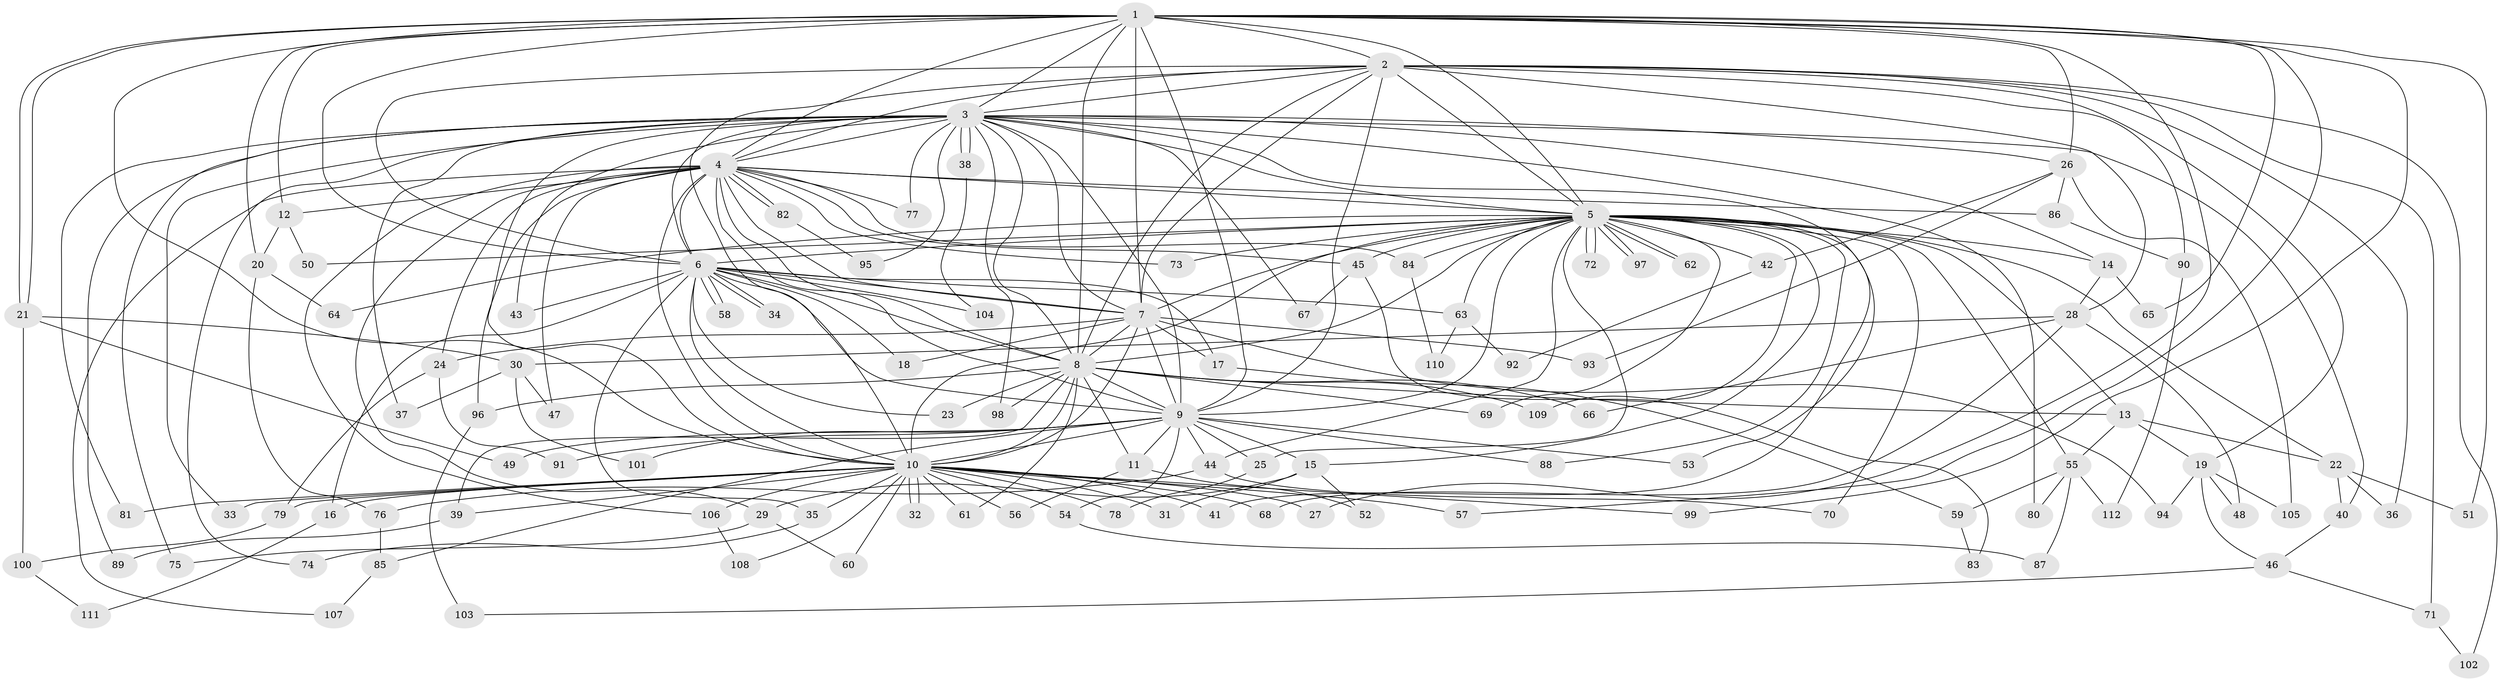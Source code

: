 // coarse degree distribution, {36: 0.014925373134328358, 3: 0.04477611940298507, 4: 0.07462686567164178, 2: 0.5671641791044776, 1: 0.19402985074626866, 28: 0.014925373134328358, 8: 0.014925373134328358, 6: 0.029850746268656716, 12: 0.014925373134328358, 5: 0.014925373134328358, 19: 0.014925373134328358}
// Generated by graph-tools (version 1.1) at 2025/47/03/04/25 21:47:51]
// undirected, 112 vertices, 249 edges
graph export_dot {
graph [start="1"]
  node [color=gray90,style=filled];
  1;
  2;
  3;
  4;
  5;
  6;
  7;
  8;
  9;
  10;
  11;
  12;
  13;
  14;
  15;
  16;
  17;
  18;
  19;
  20;
  21;
  22;
  23;
  24;
  25;
  26;
  27;
  28;
  29;
  30;
  31;
  32;
  33;
  34;
  35;
  36;
  37;
  38;
  39;
  40;
  41;
  42;
  43;
  44;
  45;
  46;
  47;
  48;
  49;
  50;
  51;
  52;
  53;
  54;
  55;
  56;
  57;
  58;
  59;
  60;
  61;
  62;
  63;
  64;
  65;
  66;
  67;
  68;
  69;
  70;
  71;
  72;
  73;
  74;
  75;
  76;
  77;
  78;
  79;
  80;
  81;
  82;
  83;
  84;
  85;
  86;
  87;
  88;
  89;
  90;
  91;
  92;
  93;
  94;
  95;
  96;
  97;
  98;
  99;
  100;
  101;
  102;
  103;
  104;
  105;
  106;
  107;
  108;
  109;
  110;
  111;
  112;
  1 -- 2;
  1 -- 3;
  1 -- 4;
  1 -- 5;
  1 -- 6;
  1 -- 7;
  1 -- 8;
  1 -- 9;
  1 -- 10;
  1 -- 12;
  1 -- 20;
  1 -- 21;
  1 -- 21;
  1 -- 26;
  1 -- 27;
  1 -- 51;
  1 -- 57;
  1 -- 65;
  1 -- 99;
  2 -- 3;
  2 -- 4;
  2 -- 5;
  2 -- 6;
  2 -- 7;
  2 -- 8;
  2 -- 9;
  2 -- 10;
  2 -- 19;
  2 -- 28;
  2 -- 36;
  2 -- 71;
  2 -- 90;
  2 -- 102;
  3 -- 4;
  3 -- 5;
  3 -- 6;
  3 -- 7;
  3 -- 8;
  3 -- 9;
  3 -- 10;
  3 -- 14;
  3 -- 26;
  3 -- 33;
  3 -- 37;
  3 -- 38;
  3 -- 38;
  3 -- 40;
  3 -- 43;
  3 -- 53;
  3 -- 67;
  3 -- 74;
  3 -- 75;
  3 -- 77;
  3 -- 80;
  3 -- 81;
  3 -- 89;
  3 -- 95;
  3 -- 98;
  4 -- 5;
  4 -- 6;
  4 -- 7;
  4 -- 8;
  4 -- 9;
  4 -- 10;
  4 -- 12;
  4 -- 24;
  4 -- 29;
  4 -- 45;
  4 -- 47;
  4 -- 73;
  4 -- 77;
  4 -- 82;
  4 -- 82;
  4 -- 84;
  4 -- 86;
  4 -- 96;
  4 -- 106;
  4 -- 107;
  5 -- 6;
  5 -- 7;
  5 -- 8;
  5 -- 9;
  5 -- 10;
  5 -- 13;
  5 -- 14;
  5 -- 15;
  5 -- 22;
  5 -- 25;
  5 -- 41;
  5 -- 42;
  5 -- 44;
  5 -- 45;
  5 -- 50;
  5 -- 55;
  5 -- 62;
  5 -- 62;
  5 -- 63;
  5 -- 64;
  5 -- 69;
  5 -- 70;
  5 -- 72;
  5 -- 72;
  5 -- 73;
  5 -- 84;
  5 -- 88;
  5 -- 97;
  5 -- 97;
  5 -- 109;
  6 -- 7;
  6 -- 8;
  6 -- 9;
  6 -- 10;
  6 -- 16;
  6 -- 17;
  6 -- 18;
  6 -- 23;
  6 -- 34;
  6 -- 34;
  6 -- 35;
  6 -- 43;
  6 -- 58;
  6 -- 58;
  6 -- 63;
  6 -- 104;
  7 -- 8;
  7 -- 9;
  7 -- 10;
  7 -- 17;
  7 -- 18;
  7 -- 24;
  7 -- 93;
  7 -- 94;
  8 -- 9;
  8 -- 10;
  8 -- 11;
  8 -- 13;
  8 -- 23;
  8 -- 39;
  8 -- 61;
  8 -- 66;
  8 -- 69;
  8 -- 96;
  8 -- 98;
  8 -- 109;
  9 -- 10;
  9 -- 11;
  9 -- 15;
  9 -- 25;
  9 -- 44;
  9 -- 49;
  9 -- 53;
  9 -- 54;
  9 -- 85;
  9 -- 88;
  9 -- 91;
  9 -- 101;
  10 -- 16;
  10 -- 27;
  10 -- 31;
  10 -- 32;
  10 -- 32;
  10 -- 33;
  10 -- 35;
  10 -- 39;
  10 -- 41;
  10 -- 54;
  10 -- 56;
  10 -- 57;
  10 -- 60;
  10 -- 61;
  10 -- 68;
  10 -- 78;
  10 -- 79;
  10 -- 81;
  10 -- 99;
  10 -- 106;
  10 -- 108;
  11 -- 52;
  11 -- 56;
  12 -- 20;
  12 -- 50;
  13 -- 19;
  13 -- 22;
  13 -- 55;
  14 -- 28;
  14 -- 65;
  15 -- 29;
  15 -- 31;
  15 -- 52;
  16 -- 111;
  17 -- 59;
  19 -- 46;
  19 -- 48;
  19 -- 94;
  19 -- 105;
  20 -- 64;
  20 -- 76;
  21 -- 30;
  21 -- 49;
  21 -- 100;
  22 -- 36;
  22 -- 40;
  22 -- 51;
  24 -- 79;
  24 -- 91;
  25 -- 78;
  26 -- 42;
  26 -- 86;
  26 -- 93;
  26 -- 105;
  28 -- 30;
  28 -- 48;
  28 -- 66;
  28 -- 68;
  29 -- 60;
  29 -- 75;
  30 -- 37;
  30 -- 47;
  30 -- 101;
  35 -- 74;
  38 -- 104;
  39 -- 89;
  40 -- 46;
  42 -- 92;
  44 -- 70;
  44 -- 76;
  45 -- 67;
  45 -- 83;
  46 -- 71;
  46 -- 103;
  54 -- 87;
  55 -- 59;
  55 -- 80;
  55 -- 87;
  55 -- 112;
  59 -- 83;
  63 -- 92;
  63 -- 110;
  71 -- 102;
  76 -- 85;
  79 -- 100;
  82 -- 95;
  84 -- 110;
  85 -- 107;
  86 -- 90;
  90 -- 112;
  96 -- 103;
  100 -- 111;
  106 -- 108;
}
